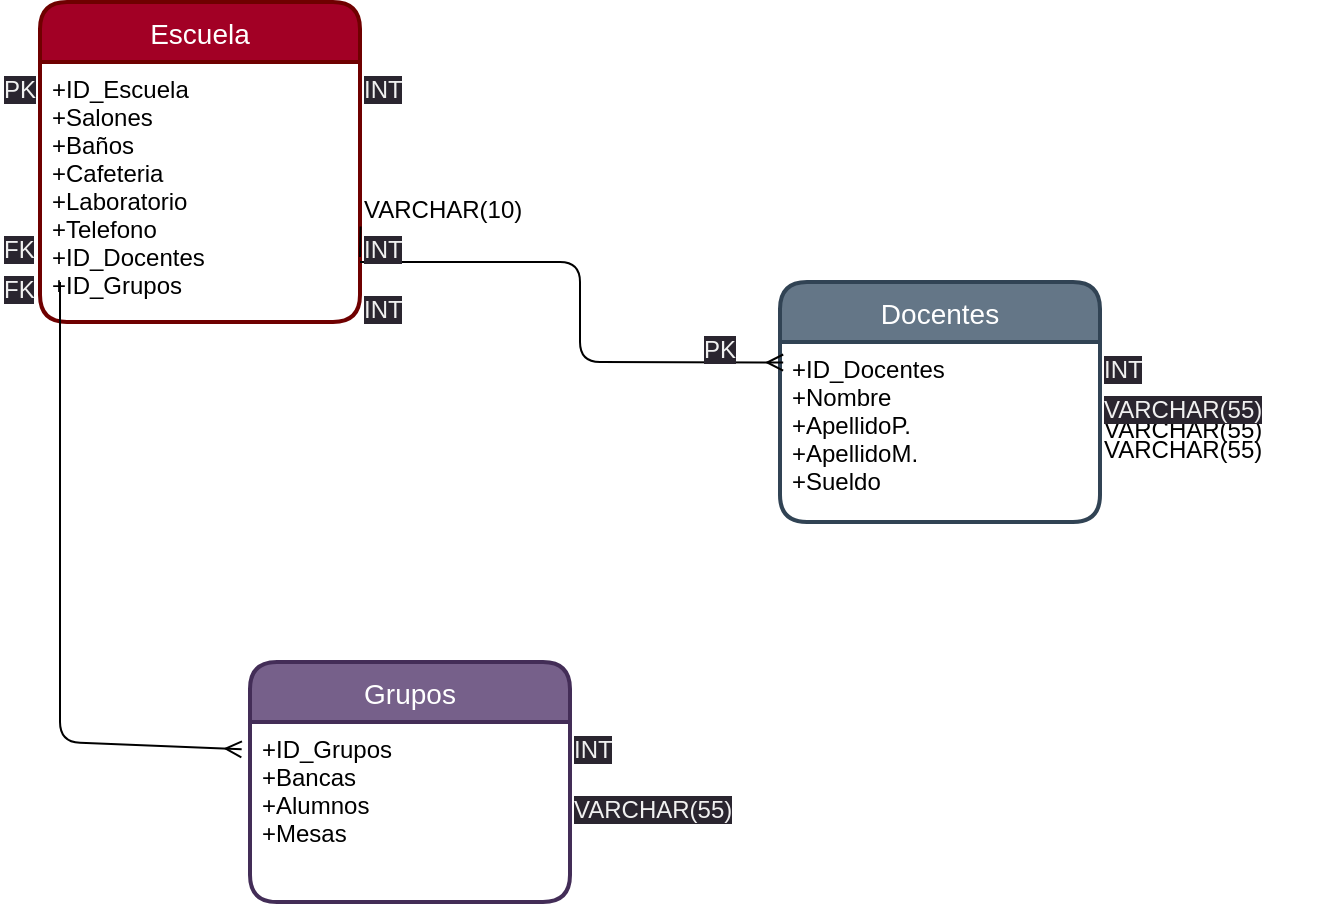 <mxfile>
    <diagram id="N0pBAmjdnA6xjKjRxMwg" name="MR_Escuela">
        <mxGraphModel dx="833" dy="698" grid="1" gridSize="10" guides="1" tooltips="1" connect="1" arrows="1" fold="1" page="1" pageScale="1" pageWidth="850" pageHeight="1100" math="0" shadow="0">
            <root>
                <mxCell id="0"/>
                <mxCell id="1" parent="0"/>
                <mxCell id="31" value="Escuela" style="swimlane;childLayout=stackLayout;horizontal=1;startSize=30;horizontalStack=0;rounded=1;fontSize=14;fontStyle=0;strokeWidth=2;resizeParent=0;resizeLast=1;shadow=0;dashed=0;align=center;fillColor=#a20025;fontColor=#ffffff;strokeColor=#6F0000;" vertex="1" parent="1">
                    <mxGeometry x="160" y="170" width="160" height="160" as="geometry"/>
                </mxCell>
                <mxCell id="32" value="+ID_Escuela&#10;+Salones &#10;+Baños&#10;+Cafeteria&#10;+Laboratorio&#10;+Telefono&#10;+ID_Docentes&#10;+ID_Grupos" style="align=left;strokeColor=none;fillColor=none;spacingLeft=4;fontSize=12;verticalAlign=top;resizable=0;rotatable=0;part=1;" vertex="1" parent="31">
                    <mxGeometry y="30" width="160" height="130" as="geometry"/>
                </mxCell>
                <mxCell id="34" style="edgeStyle=none;html=1;exitX=0.75;exitY=1;exitDx=0;exitDy=0;entryX=0.75;entryY=1;entryDx=0;entryDy=0;" edge="1" parent="31" source="31" target="32">
                    <mxGeometry relative="1" as="geometry"/>
                </mxCell>
                <mxCell id="35" value="" style="shape=table;startSize=0;container=1;collapsible=1;childLayout=tableLayout;fixedRows=1;rowLines=0;fontStyle=0;align=center;resizeLast=1;strokeColor=none;fillColor=none;collapsible=0;" vertex="1" parent="31">
                    <mxGeometry y="160" width="160" as="geometry"/>
                </mxCell>
                <mxCell id="36" value="" style="shape=tableRow;horizontal=0;startSize=0;swimlaneHead=0;swimlaneBody=0;fillColor=none;collapsible=0;dropTarget=0;points=[[0,0.5],[1,0.5]];portConstraint=eastwest;top=0;left=0;right=0;bottom=0;" vertex="1" visible="0" parent="35">
                    <mxGeometry width="180" height="30" as="geometry"/>
                </mxCell>
                <mxCell id="37" value="FK" style="shape=partialRectangle;connectable=0;fillColor=none;top=0;left=0;bottom=0;right=0;fontStyle=0;overflow=hidden;" vertex="1" parent="36">
                    <mxGeometry width="30" height="30" as="geometry">
                        <mxRectangle width="30" height="30" as="alternateBounds"/>
                    </mxGeometry>
                </mxCell>
                <mxCell id="38" value="UniqueID" style="shape=partialRectangle;connectable=0;fillColor=none;top=0;left=0;bottom=0;right=0;align=left;spacingLeft=6;fontStyle=0;overflow=hidden;" vertex="1" parent="36">
                    <mxGeometry x="30" width="150" height="30" as="geometry">
                        <mxRectangle width="150" height="30" as="alternateBounds"/>
                    </mxGeometry>
                </mxCell>
                <mxCell id="44" value="&lt;span style=&quot;color: rgb(240, 240, 240); font-family: Helvetica; font-size: 12px; font-style: normal; font-variant-ligatures: normal; font-variant-caps: normal; font-weight: 400; letter-spacing: normal; orphans: 2; text-align: center; text-indent: 0px; text-transform: none; widows: 2; word-spacing: 0px; -webkit-text-stroke-width: 0px; background-color: rgb(42, 37, 47); text-decoration-thickness: initial; text-decoration-style: initial; text-decoration-color: initial; float: none; display: inline !important;&quot;&gt;FK&lt;/span&gt;" style="text;whiteSpace=wrap;html=1;" vertex="1" parent="1">
                    <mxGeometry x="140" y="300" width="30" height="40" as="geometry"/>
                </mxCell>
                <mxCell id="56" style="edgeStyle=none;html=1;exitX=1;exitY=0.75;exitDx=0;exitDy=0;entryX=-0.026;entryY=0.152;entryDx=0;entryDy=0;entryPerimeter=0;endArrow=ERmany;endFill=0;" edge="1" parent="1" source="47" target="54">
                    <mxGeometry relative="1" as="geometry">
                        <Array as="points">
                            <mxPoint x="170" y="540"/>
                        </Array>
                    </mxGeometry>
                </mxCell>
                <mxCell id="47" value="&lt;span style=&quot;color: rgb(240, 240, 240); font-family: Helvetica; font-size: 12px; font-style: normal; font-variant-ligatures: normal; font-variant-caps: normal; font-weight: 400; letter-spacing: normal; orphans: 2; text-align: center; text-indent: 0px; text-transform: none; widows: 2; word-spacing: 0px; -webkit-text-stroke-width: 0px; background-color: rgb(42, 37, 47); text-decoration-thickness: initial; text-decoration-style: initial; text-decoration-color: initial; float: none; display: inline !important;&quot;&gt;FK&lt;/span&gt;" style="text;whiteSpace=wrap;html=1;" vertex="1" parent="1">
                    <mxGeometry x="140" y="280" width="30" height="40" as="geometry"/>
                </mxCell>
                <mxCell id="49" value="&lt;span style=&quot;color: rgb(240, 240, 240); font-family: Helvetica; font-size: 12px; font-style: normal; font-variant-ligatures: normal; font-variant-caps: normal; font-weight: 400; letter-spacing: normal; orphans: 2; text-align: center; text-indent: 0px; text-transform: none; widows: 2; word-spacing: 0px; -webkit-text-stroke-width: 0px; background-color: rgb(42, 37, 47); text-decoration-thickness: initial; text-decoration-style: initial; text-decoration-color: initial; float: none; display: inline !important;&quot;&gt;PK&lt;/span&gt;" style="text;whiteSpace=wrap;html=1;" vertex="1" parent="1">
                    <mxGeometry x="140" y="200" width="30" height="40" as="geometry"/>
                </mxCell>
                <mxCell id="50" value="Docentes" style="swimlane;childLayout=stackLayout;horizontal=1;startSize=30;horizontalStack=0;rounded=1;fontSize=14;fontStyle=0;strokeWidth=2;resizeParent=0;resizeLast=1;shadow=0;dashed=0;align=center;fillColor=#647687;fontColor=#ffffff;strokeColor=#314354;" vertex="1" parent="1">
                    <mxGeometry x="530" y="310" width="160" height="120" as="geometry"/>
                </mxCell>
                <mxCell id="51" value="+ID_Docentes&#10;+Nombre&#10;+ApellidoP.&#10;+ApellidoM.&#10;+Sueldo" style="align=left;strokeColor=none;fillColor=none;spacingLeft=4;fontSize=12;verticalAlign=top;resizable=0;rotatable=0;part=1;" vertex="1" parent="50">
                    <mxGeometry y="30" width="160" height="90" as="geometry"/>
                </mxCell>
                <mxCell id="52" style="edgeStyle=none;html=1;exitX=0;exitY=1;exitDx=0;exitDy=0;entryX=0.01;entryY=0.114;entryDx=0;entryDy=0;entryPerimeter=0;endArrow=ERmany;endFill=0;startArrow=none;" edge="1" parent="1" source="64" target="51">
                    <mxGeometry relative="1" as="geometry">
                        <mxPoint x="440" y="297.429" as="targetPoint"/>
                        <Array as="points">
                            <mxPoint x="430" y="300"/>
                            <mxPoint x="430" y="350"/>
                        </Array>
                    </mxGeometry>
                </mxCell>
                <mxCell id="53" value="Grupos" style="swimlane;childLayout=stackLayout;horizontal=1;startSize=30;horizontalStack=0;rounded=1;fontSize=14;fontStyle=0;strokeWidth=2;resizeParent=0;resizeLast=1;shadow=0;dashed=0;align=center;fillColor=#76608a;fontColor=#ffffff;strokeColor=#432D57;" vertex="1" parent="1">
                    <mxGeometry x="265" y="500" width="160" height="120" as="geometry"/>
                </mxCell>
                <mxCell id="54" value="+ID_Grupos&#10;+Bancas&#10;+Alumnos&#10;+Mesas" style="align=left;strokeColor=none;fillColor=none;spacingLeft=4;fontSize=12;verticalAlign=top;resizable=0;rotatable=0;part=1;" vertex="1" parent="53">
                    <mxGeometry y="30" width="160" height="90" as="geometry"/>
                </mxCell>
                <mxCell id="57" value="&lt;span style=&quot;color: rgb(240, 240, 240); font-family: Helvetica; font-size: 12px; font-style: normal; font-variant-ligatures: normal; font-variant-caps: normal; font-weight: 400; letter-spacing: normal; orphans: 2; text-align: center; text-indent: 0px; text-transform: none; widows: 2; word-spacing: 0px; -webkit-text-stroke-width: 0px; background-color: rgb(42, 37, 47); text-decoration-thickness: initial; text-decoration-style: initial; text-decoration-color: initial; float: none; display: inline !important;&quot;&gt;PK&lt;/span&gt;" style="text;whiteSpace=wrap;html=1;" vertex="1" parent="1">
                    <mxGeometry x="490" y="330" width="30" height="20" as="geometry"/>
                </mxCell>
                <mxCell id="60" value="&lt;span style=&quot;color: rgb(240, 240, 240); font-family: Helvetica; font-size: 12px; font-style: normal; font-variant-ligatures: normal; font-variant-caps: normal; font-weight: 400; letter-spacing: normal; orphans: 2; text-align: center; text-indent: 0px; text-transform: none; widows: 2; word-spacing: 0px; -webkit-text-stroke-width: 0px; background-color: rgb(42, 37, 47); text-decoration-thickness: initial; text-decoration-style: initial; text-decoration-color: initial; float: none; display: inline !important;&quot;&gt;INT&lt;/span&gt;" style="text;whiteSpace=wrap;html=1;" vertex="1" parent="1">
                    <mxGeometry x="690" y="340" width="30" height="20" as="geometry"/>
                </mxCell>
                <mxCell id="61" value="&lt;span style=&quot;color: rgb(240, 240, 240); font-family: Helvetica; font-size: 12px; font-style: normal; font-variant-ligatures: normal; font-variant-caps: normal; font-weight: 400; letter-spacing: normal; orphans: 2; text-align: center; text-indent: 0px; text-transform: none; widows: 2; word-spacing: 0px; -webkit-text-stroke-width: 0px; background-color: rgb(42, 37, 47); text-decoration-thickness: initial; text-decoration-style: initial; text-decoration-color: initial; float: none; display: inline !important;&quot;&gt;INT&lt;/span&gt;" style="text;whiteSpace=wrap;html=1;" vertex="1" parent="1">
                    <mxGeometry x="425" y="530" width="30" height="20" as="geometry"/>
                </mxCell>
                <mxCell id="63" value="&lt;span style=&quot;color: rgb(240, 240, 240); font-family: Helvetica; font-size: 12px; font-style: normal; font-variant-ligatures: normal; font-variant-caps: normal; font-weight: 400; letter-spacing: normal; orphans: 2; text-align: center; text-indent: 0px; text-transform: none; widows: 2; word-spacing: 0px; -webkit-text-stroke-width: 0px; background-color: rgb(42, 37, 47); text-decoration-thickness: initial; text-decoration-style: initial; text-decoration-color: initial; float: none; display: inline !important;&quot;&gt;INT&lt;/span&gt;" style="text;whiteSpace=wrap;html=1;" vertex="1" parent="1">
                    <mxGeometry x="320" y="200" width="30" height="20" as="geometry"/>
                </mxCell>
                <mxCell id="65" value="" style="edgeStyle=none;html=1;exitX=1;exitY=0.75;exitDx=0;exitDy=0;entryX=0.01;entryY=0.114;entryDx=0;entryDy=0;entryPerimeter=0;endArrow=none;endFill=0;" edge="1" parent="1" source="32" target="64">
                    <mxGeometry relative="1" as="geometry">
                        <mxPoint x="531.6" y="350.26" as="targetPoint"/>
                        <mxPoint x="320" y="297.5" as="sourcePoint"/>
                        <Array as="points"/>
                    </mxGeometry>
                </mxCell>
                <mxCell id="64" value="&lt;span style=&quot;color: rgb(240, 240, 240); font-family: Helvetica; font-size: 12px; font-style: normal; font-variant-ligatures: normal; font-variant-caps: normal; font-weight: 400; letter-spacing: normal; orphans: 2; text-align: center; text-indent: 0px; text-transform: none; widows: 2; word-spacing: 0px; -webkit-text-stroke-width: 0px; background-color: rgb(42, 37, 47); text-decoration-thickness: initial; text-decoration-style: initial; text-decoration-color: initial; float: none; display: inline !important;&quot;&gt;INT&lt;/span&gt;" style="text;whiteSpace=wrap;html=1;" vertex="1" parent="1">
                    <mxGeometry x="320" y="280" width="30" height="20" as="geometry"/>
                </mxCell>
                <mxCell id="66" value="&lt;span style=&quot;color: rgb(240, 240, 240); font-family: Helvetica; font-size: 12px; font-style: normal; font-variant-ligatures: normal; font-variant-caps: normal; font-weight: 400; letter-spacing: normal; orphans: 2; text-align: center; text-indent: 0px; text-transform: none; widows: 2; word-spacing: 0px; -webkit-text-stroke-width: 0px; background-color: rgb(42, 37, 47); text-decoration-thickness: initial; text-decoration-style: initial; text-decoration-color: initial; float: none; display: inline !important;&quot;&gt;INT&lt;/span&gt;" style="text;whiteSpace=wrap;html=1;" vertex="1" parent="1">
                    <mxGeometry x="320" y="310" width="30" height="20" as="geometry"/>
                </mxCell>
                <mxCell id="69" value="&lt;div style=&quot;text-align: center;&quot;&gt;VARCHAR(55)&lt;/div&gt;" style="text;whiteSpace=wrap;html=1;" vertex="1" parent="1">
                    <mxGeometry x="690" y="370" width="30" height="20" as="geometry"/>
                </mxCell>
                <mxCell id="70" value="&lt;div style=&quot;text-align: center;&quot;&gt;VARCHAR(55)&lt;/div&gt;" style="text;whiteSpace=wrap;html=1;" vertex="1" parent="1">
                    <mxGeometry x="690" y="380" width="30" height="20" as="geometry"/>
                </mxCell>
                <mxCell id="72" value="&lt;div style=&quot;text-align: center;&quot;&gt;VARCHAR(10)&lt;/div&gt;" style="text;whiteSpace=wrap;html=1;" vertex="1" parent="1">
                    <mxGeometry x="320" y="260" width="30" height="20" as="geometry"/>
                </mxCell>
                <mxCell id="74" value="&lt;span style=&quot;color: rgb(240, 240, 240); font-family: Helvetica; font-size: 12px; font-style: normal; font-variant-ligatures: normal; font-variant-caps: normal; font-weight: 400; letter-spacing: normal; orphans: 2; text-align: center; text-indent: 0px; text-transform: none; widows: 2; word-spacing: 0px; -webkit-text-stroke-width: 0px; background-color: rgb(42, 37, 47); text-decoration-thickness: initial; text-decoration-style: initial; text-decoration-color: initial; float: none; display: inline !important;&quot;&gt;VARCHAR(55)&lt;/span&gt;" style="text;whiteSpace=wrap;html=1;" vertex="1" parent="1">
                    <mxGeometry x="690" y="360" width="110" height="20" as="geometry"/>
                </mxCell>
                <mxCell id="75" value="&lt;span style=&quot;color: rgb(240, 240, 240); font-family: Helvetica; font-size: 12px; font-style: normal; font-variant-ligatures: normal; font-variant-caps: normal; font-weight: 400; letter-spacing: normal; orphans: 2; text-align: center; text-indent: 0px; text-transform: none; widows: 2; word-spacing: 0px; -webkit-text-stroke-width: 0px; background-color: rgb(42, 37, 47); text-decoration-thickness: initial; text-decoration-style: initial; text-decoration-color: initial; float: none; display: inline !important;&quot;&gt;VARCHAR(55)&lt;/span&gt;" style="text;whiteSpace=wrap;html=1;" vertex="1" parent="1">
                    <mxGeometry x="425" y="560" width="110" height="20" as="geometry"/>
                </mxCell>
            </root>
        </mxGraphModel>
    </diagram>
    <diagram id="jhbp_UtS6TLKQVbhaK5a" name="MER_Biblioteca">
        <mxGraphModel dx="667" dy="559" grid="1" gridSize="10" guides="1" tooltips="1" connect="1" arrows="1" fold="1" page="1" pageScale="1" pageWidth="850" pageHeight="1100" math="0" shadow="0">
            <root>
                <mxCell id="0"/>
                <mxCell id="1" parent="0"/>
                <mxCell id="hhAWGsb_e4NzuLGpJmLL-3" value="Libros" style="swimlane;childLayout=stackLayout;horizontal=1;startSize=30;horizontalStack=0;rounded=1;fontSize=14;fontStyle=0;strokeWidth=2;resizeParent=0;resizeLast=1;shadow=0;dashed=0;align=center;fillColor=#647687;fontColor=#ffffff;strokeColor=#314354;" vertex="1" parent="1">
                    <mxGeometry x="400" y="290" width="160" height="120" as="geometry"/>
                </mxCell>
                <mxCell id="hhAWGsb_e4NzuLGpJmLL-4" value="+ID_Libros&#10;+Paginas&#10;+Categorias&#10;+No.Paginas&#10;+Portada" style="align=left;strokeColor=none;fillColor=none;spacingLeft=4;fontSize=12;verticalAlign=top;resizable=0;rotatable=0;part=1;" vertex="1" parent="hhAWGsb_e4NzuLGpJmLL-3">
                    <mxGeometry y="30" width="160" height="90" as="geometry"/>
                </mxCell>
                <mxCell id="hhAWGsb_e4NzuLGpJmLL-5" value="Lectores" style="swimlane;childLayout=stackLayout;horizontal=1;startSize=30;horizontalStack=0;rounded=1;fontSize=14;fontStyle=0;strokeWidth=2;resizeParent=0;resizeLast=1;shadow=0;dashed=0;align=center;fillColor=#76608a;fontColor=#ffffff;strokeColor=#432D57;" vertex="1" parent="1">
                    <mxGeometry x="580" y="90" width="160" height="120" as="geometry"/>
                </mxCell>
                <mxCell id="hhAWGsb_e4NzuLGpJmLL-6" value="+ID_Lectores&#10;+Libro Favorito&#10;+Nombre&#10;+Apellido P.&#10;+Apellido M.&#10;" style="align=left;strokeColor=none;fillColor=none;spacingLeft=4;fontSize=12;verticalAlign=top;resizable=0;rotatable=0;part=1;" vertex="1" parent="hhAWGsb_e4NzuLGpJmLL-5">
                    <mxGeometry y="30" width="160" height="90" as="geometry"/>
                </mxCell>
                <mxCell id="hhAWGsb_e4NzuLGpJmLL-7" value="Biblioteca" style="swimlane;childLayout=stackLayout;horizontal=1;startSize=30;horizontalStack=0;rounded=1;fontSize=14;fontStyle=0;strokeWidth=2;resizeParent=0;resizeLast=1;shadow=0;dashed=0;align=center;strokeColor=#B09500;fillColor=#e3c800;fontColor=#000000;" vertex="1" parent="1">
                    <mxGeometry x="100" y="110" width="160" height="160" as="geometry"/>
                </mxCell>
                <mxCell id="hhAWGsb_e4NzuLGpJmLL-8" value="+ID_Biblioteca&#10;+Mesas&#10;+Estantes&#10;+Credenciales&#10;+Telefono&#10;+ID_libros&#10;+ID_Lectores&#10;" style="align=left;strokeColor=none;fillColor=none;spacingLeft=4;fontSize=12;verticalAlign=top;resizable=0;rotatable=0;part=1;" vertex="1" parent="hhAWGsb_e4NzuLGpJmLL-7">
                    <mxGeometry y="30" width="160" height="130" as="geometry"/>
                </mxCell>
                <mxCell id="wdy7QWwNmghhqwIAjDXg-1" value="&lt;span style=&quot;color: rgb(240, 240, 240); font-family: Helvetica; font-size: 12px; font-style: normal; font-variant-ligatures: normal; font-variant-caps: normal; font-weight: 400; letter-spacing: normal; orphans: 2; text-align: center; text-indent: 0px; text-transform: none; widows: 2; word-spacing: 0px; -webkit-text-stroke-width: 0px; background-color: rgb(42, 37, 47); text-decoration-thickness: initial; text-decoration-style: initial; text-decoration-color: initial; float: none; display: inline !important;&quot;&gt;PK&lt;/span&gt;" style="text;whiteSpace=wrap;html=1;" vertex="1" parent="1">
                    <mxGeometry x="80" y="140" width="30" height="40" as="geometry"/>
                </mxCell>
                <mxCell id="lD_Ca7vo3w_8m1K2wrVH-1" value="&lt;span style=&quot;color: rgb(240, 240, 240); font-family: Helvetica; font-size: 12px; font-style: normal; font-variant-ligatures: normal; font-variant-caps: normal; font-weight: 400; letter-spacing: normal; orphans: 2; text-align: center; text-indent: 0px; text-transform: none; widows: 2; word-spacing: 0px; -webkit-text-stroke-width: 0px; background-color: rgb(42, 37, 47); text-decoration-thickness: initial; text-decoration-style: initial; text-decoration-color: initial; float: none; display: inline !important;&quot;&gt;FK&lt;/span&gt;" style="text;whiteSpace=wrap;html=1;" vertex="1" parent="1">
                    <mxGeometry x="80" y="210" width="30" height="20" as="geometry"/>
                </mxCell>
                <mxCell id="lD_Ca7vo3w_8m1K2wrVH-2" value="&lt;span style=&quot;color: rgb(240, 240, 240); font-family: Helvetica; font-size: 12px; font-style: normal; font-variant-ligatures: normal; font-variant-caps: normal; font-weight: 400; letter-spacing: normal; orphans: 2; text-align: center; text-indent: 0px; text-transform: none; widows: 2; word-spacing: 0px; -webkit-text-stroke-width: 0px; background-color: rgb(42, 37, 47); text-decoration-thickness: initial; text-decoration-style: initial; text-decoration-color: initial; float: none; display: inline !important;&quot;&gt;FK&lt;/span&gt;" style="text;whiteSpace=wrap;html=1;" vertex="1" parent="1">
                    <mxGeometry x="80" y="230" width="160" as="geometry"/>
                </mxCell>
                <mxCell id="BrW5C-dpZ1YT--lf8DNZ-1" value="&lt;span style=&quot;color: rgb(240, 240, 240); font-family: Helvetica; font-size: 12px; font-style: normal; font-variant-ligatures: normal; font-variant-caps: normal; font-weight: 400; letter-spacing: normal; orphans: 2; text-align: center; text-indent: 0px; text-transform: none; widows: 2; word-spacing: 0px; -webkit-text-stroke-width: 0px; background-color: rgb(42, 37, 47); text-decoration-thickness: initial; text-decoration-style: initial; text-decoration-color: initial; float: none; display: inline !important;&quot;&gt;INT&lt;/span&gt;" style="text;whiteSpace=wrap;html=1;" vertex="1" parent="1">
                    <mxGeometry x="260" y="140" width="30" height="20" as="geometry"/>
                </mxCell>
                <mxCell id="BrW5C-dpZ1YT--lf8DNZ-2" value="&lt;span style=&quot;color: rgb(240, 240, 240); font-family: Helvetica; font-size: 12px; font-style: normal; font-variant-ligatures: normal; font-variant-caps: normal; font-weight: 400; letter-spacing: normal; orphans: 2; text-align: center; text-indent: 0px; text-transform: none; widows: 2; word-spacing: 0px; -webkit-text-stroke-width: 0px; background-color: rgb(42, 37, 47); text-decoration-thickness: initial; text-decoration-style: initial; text-decoration-color: initial; float: none; display: inline !important;&quot;&gt;INT&lt;/span&gt;" style="text;whiteSpace=wrap;html=1;" vertex="1" parent="1">
                    <mxGeometry x="260" y="210" width="30" height="20" as="geometry"/>
                </mxCell>
                <mxCell id="Tr44qTaK5Id0A5-vS5J5-4" style="edgeStyle=none;html=1;exitX=0;exitY=0;exitDx=0;exitDy=0;entryX=1;entryY=0.5;entryDx=0;entryDy=0;endArrow=ERmany;endFill=0;" edge="1" parent="1" source="BrW5C-dpZ1YT--lf8DNZ-3" target="BrW5C-dpZ1YT--lf8DNZ-4">
                    <mxGeometry relative="1" as="geometry">
                        <Array as="points">
                            <mxPoint x="260" y="320"/>
                        </Array>
                    </mxGeometry>
                </mxCell>
                <mxCell id="Tr44qTaK5Id0A5-vS5J5-5" style="edgeStyle=none;html=1;exitX=0;exitY=0.25;exitDx=0;exitDy=0;endArrow=ERmany;endFill=0;entryX=0.151;entryY=0.119;entryDx=0;entryDy=0;entryPerimeter=0;" edge="1" parent="1" source="BrW5C-dpZ1YT--lf8DNZ-3" target="BrW5C-dpZ1YT--lf8DNZ-6">
                    <mxGeometry relative="1" as="geometry">
                        <mxPoint x="690.556" y="235.167" as="targetPoint"/>
                        <Array as="points">
                            <mxPoint x="400" y="240"/>
                            <mxPoint x="400" y="120"/>
                            <mxPoint x="500" y="120"/>
                        </Array>
                    </mxGeometry>
                </mxCell>
                <mxCell id="BrW5C-dpZ1YT--lf8DNZ-3" value="&lt;span style=&quot;color: rgb(240, 240, 240); font-family: Helvetica; font-size: 12px; font-style: normal; font-variant-ligatures: normal; font-variant-caps: normal; font-weight: 400; letter-spacing: normal; orphans: 2; text-align: center; text-indent: 0px; text-transform: none; widows: 2; word-spacing: 0px; -webkit-text-stroke-width: 0px; background-color: rgb(42, 37, 47); text-decoration-thickness: initial; text-decoration-style: initial; text-decoration-color: initial; float: none; display: inline !important;&quot;&gt;INT&lt;/span&gt;" style="text;whiteSpace=wrap;html=1;" vertex="1" parent="1">
                    <mxGeometry x="260" y="230" width="30" height="20" as="geometry"/>
                </mxCell>
                <mxCell id="BrW5C-dpZ1YT--lf8DNZ-4" value="&lt;span style=&quot;color: rgb(240, 240, 240); font-family: Helvetica; font-size: 12px; font-style: normal; font-variant-ligatures: normal; font-variant-caps: normal; letter-spacing: normal; orphans: 2; text-align: center; text-indent: 0px; text-transform: none; widows: 2; word-spacing: 0px; -webkit-text-stroke-width: 0px; background-color: rgb(42, 37, 47); text-decoration-thickness: initial; text-decoration-style: initial; text-decoration-color: initial; float: none; display: inline !important;&quot;&gt;PK&lt;/span&gt;" style="text;whiteSpace=wrap;html=1;fontStyle=0" vertex="1" parent="1">
                    <mxGeometry x="370" y="310" width="30" height="20" as="geometry"/>
                </mxCell>
                <mxCell id="BrW5C-dpZ1YT--lf8DNZ-7" value="&lt;span style=&quot;color: rgb(240, 240, 240); font-family: Helvetica; font-size: 12px; font-style: normal; font-variant-ligatures: normal; font-variant-caps: normal; font-weight: 400; letter-spacing: normal; orphans: 2; text-align: center; text-indent: 0px; text-transform: none; widows: 2; word-spacing: 0px; -webkit-text-stroke-width: 0px; background-color: rgb(42, 37, 47); text-decoration-thickness: initial; text-decoration-style: initial; text-decoration-color: initial; float: none; display: inline !important;&quot;&gt;INT&lt;/span&gt;" style="text;whiteSpace=wrap;html=1;" vertex="1" parent="1">
                    <mxGeometry x="560" y="320" width="30" height="20" as="geometry"/>
                </mxCell>
                <mxCell id="BrW5C-dpZ1YT--lf8DNZ-8" value="&lt;span style=&quot;color: rgb(240, 240, 240); font-family: Helvetica; font-size: 12px; font-style: normal; font-variant-ligatures: normal; font-variant-caps: normal; font-weight: 400; letter-spacing: normal; orphans: 2; text-align: center; text-indent: 0px; text-transform: none; widows: 2; word-spacing: 0px; -webkit-text-stroke-width: 0px; background-color: rgb(42, 37, 47); text-decoration-thickness: initial; text-decoration-style: initial; text-decoration-color: initial; float: none; display: inline !important;&quot;&gt;INT&lt;/span&gt;" style="text;whiteSpace=wrap;html=1;" vertex="1" parent="1">
                    <mxGeometry x="740" y="110" width="30" height="20" as="geometry"/>
                </mxCell>
                <mxCell id="2-P_yXlKRAFsXveySKbw-1" value="&lt;span style=&quot;color: rgb(240, 240, 240); font-family: Helvetica; font-size: 12px; font-style: normal; font-variant-ligatures: normal; font-variant-caps: normal; font-weight: 400; letter-spacing: normal; orphans: 2; text-align: center; text-indent: 0px; text-transform: none; widows: 2; word-spacing: 0px; -webkit-text-stroke-width: 0px; background-color: rgb(42, 37, 47); text-decoration-thickness: initial; text-decoration-style: initial; text-decoration-color: initial; float: none; display: inline !important;&quot;&gt;VARCHAR(10)&lt;/span&gt;" style="text;whiteSpace=wrap;html=1;" vertex="1" parent="1">
                    <mxGeometry x="260" y="190" width="90" height="20" as="geometry"/>
                </mxCell>
                <mxCell id="Tr44qTaK5Id0A5-vS5J5-1" value="&lt;span style=&quot;color: rgb(240, 240, 240); font-family: Helvetica; font-size: 12px; font-style: normal; font-variant-ligatures: normal; font-variant-caps: normal; font-weight: 400; letter-spacing: normal; orphans: 2; text-align: center; text-indent: 0px; text-transform: none; widows: 2; word-spacing: 0px; -webkit-text-stroke-width: 0px; background-color: rgb(42, 37, 47); text-decoration-thickness: initial; text-decoration-style: initial; text-decoration-color: initial; float: none; display: inline !important;&quot;&gt;VARCHAR(55)&lt;/span&gt;" style="text;whiteSpace=wrap;html=1;" vertex="1" parent="1">
                    <mxGeometry x="740" y="140" width="110" height="20" as="geometry"/>
                </mxCell>
                <mxCell id="Tr44qTaK5Id0A5-vS5J5-2" value="&lt;span style=&quot;color: rgb(240, 240, 240); font-family: Helvetica; font-size: 12px; font-style: normal; font-variant-ligatures: normal; font-variant-caps: normal; font-weight: 400; letter-spacing: normal; orphans: 2; text-align: center; text-indent: 0px; text-transform: none; widows: 2; word-spacing: 0px; -webkit-text-stroke-width: 0px; background-color: rgb(42, 37, 47); text-decoration-thickness: initial; text-decoration-style: initial; text-decoration-color: initial; float: none; display: inline !important;&quot;&gt;VARCHAR(55)&lt;/span&gt;" style="text;whiteSpace=wrap;html=1;" vertex="1" parent="1">
                    <mxGeometry x="740" y="150" width="110" height="20" as="geometry"/>
                </mxCell>
                <mxCell id="Tr44qTaK5Id0A5-vS5J5-3" value="&lt;span style=&quot;color: rgb(240, 240, 240); font-family: Helvetica; font-size: 12px; font-style: normal; font-variant-ligatures: normal; font-variant-caps: normal; font-weight: 400; letter-spacing: normal; orphans: 2; text-align: center; text-indent: 0px; text-transform: none; widows: 2; word-spacing: 0px; -webkit-text-stroke-width: 0px; background-color: rgb(42, 37, 47); text-decoration-thickness: initial; text-decoration-style: initial; text-decoration-color: initial; float: none; display: inline !important;&quot;&gt;VARCHAR(55)&lt;/span&gt;" style="text;whiteSpace=wrap;html=1;" vertex="1" parent="1">
                    <mxGeometry x="740" y="160" width="110" height="20" as="geometry"/>
                </mxCell>
                <mxCell id="BrW5C-dpZ1YT--lf8DNZ-6" value="&lt;span style=&quot;color: rgb(240, 240, 240); font-family: Helvetica; font-size: 12px; font-style: normal; font-variant-ligatures: normal; font-variant-caps: normal; letter-spacing: normal; orphans: 2; text-align: center; text-indent: 0px; text-transform: none; widows: 2; word-spacing: 0px; -webkit-text-stroke-width: 0px; background-color: rgb(42, 37, 47); text-decoration-thickness: initial; text-decoration-style: initial; text-decoration-color: initial; float: none; display: inline !important;&quot;&gt;PK&lt;/span&gt;" style="text;whiteSpace=wrap;html=1;fontStyle=1" vertex="1" parent="1">
                    <mxGeometry x="560" y="120" width="160" height="20" as="geometry"/>
                </mxCell>
            </root>
        </mxGraphModel>
    </diagram>
    <diagram id="HAp8z6qEUUWn0oHzcAiY" name="MR_Hospital">
        <mxGraphModel dx="1111" dy="931" grid="1" gridSize="10" guides="1" tooltips="1" connect="1" arrows="1" fold="1" page="1" pageScale="1" pageWidth="850" pageHeight="1100" math="0" shadow="0">
            <root>
                <mxCell id="0"/>
                <mxCell id="1" parent="0"/>
                <mxCell id="kYOwwpBdUbVPtgNgnAXE-1" value="Doctores" style="swimlane;childLayout=stackLayout;horizontal=1;startSize=30;horizontalStack=0;rounded=1;fontSize=14;fontStyle=0;strokeWidth=2;resizeParent=0;resizeLast=1;shadow=0;dashed=0;align=center;strokeColor=#B09500;fillColor=#e3c800;fontColor=#000000;" vertex="1" parent="1">
                    <mxGeometry x="390" y="430" width="160" height="120" as="geometry"/>
                </mxCell>
                <mxCell id="kYOwwpBdUbVPtgNgnAXE-2" value="+ID_Doctores&#10;+Nombres Doctor&#10;+Apellido P.Doctor&#10;+Apellido M.Doctor" style="align=left;strokeColor=none;fillColor=none;spacingLeft=4;fontSize=12;verticalAlign=top;resizable=0;rotatable=0;part=1;" vertex="1" parent="kYOwwpBdUbVPtgNgnAXE-1">
                    <mxGeometry y="30" width="160" height="90" as="geometry"/>
                </mxCell>
                <mxCell id="kYOwwpBdUbVPtgNgnAXE-3" value="Hospital" style="swimlane;childLayout=stackLayout;horizontal=1;startSize=30;horizontalStack=0;rounded=1;fontSize=14;fontStyle=0;strokeWidth=2;resizeParent=0;resizeLast=1;shadow=0;dashed=0;align=center;strokeColor=#BD7000;fillColor=#f0a30a;fontColor=#000000;" vertex="1" parent="1">
                    <mxGeometry x="90" y="80" width="160" height="140" as="geometry"/>
                </mxCell>
                <mxCell id="kYOwwpBdUbVPtgNgnAXE-4" value="+ID_Hospital&#10;+Camillas&#10;+Medicamento&#10;+Salas de Espera&#10;+Quirofanos&#10;+ID_Doctores&#10;+ID_Pacientes" style="align=left;strokeColor=none;fillColor=none;spacingLeft=4;fontSize=12;verticalAlign=top;resizable=0;rotatable=0;part=1;" vertex="1" parent="kYOwwpBdUbVPtgNgnAXE-3">
                    <mxGeometry y="30" width="160" height="110" as="geometry"/>
                </mxCell>
                <mxCell id="kYOwwpBdUbVPtgNgnAXE-5" value="Pacientes" style="swimlane;childLayout=stackLayout;horizontal=1;startSize=30;horizontalStack=0;rounded=1;fontSize=14;fontStyle=0;strokeWidth=2;resizeParent=0;resizeLast=1;shadow=0;dashed=0;align=center;strokeColor=#B20000;fillColor=#e51400;fontColor=#ffffff;" vertex="1" parent="1">
                    <mxGeometry x="700" y="220" width="160" height="120" as="geometry"/>
                </mxCell>
                <mxCell id="kYOwwpBdUbVPtgNgnAXE-6" value="+ID_Pacientes&#10;+Nombre Paciente&#10;+Apellido P. Paciente&#10;+Apellido M.Paciente&#10;+Enfermedad &#10;+Curriculum" style="align=left;strokeColor=none;fillColor=none;spacingLeft=4;fontSize=12;verticalAlign=top;resizable=0;rotatable=0;part=1;" vertex="1" parent="kYOwwpBdUbVPtgNgnAXE-5">
                    <mxGeometry y="30" width="160" height="90" as="geometry"/>
                </mxCell>
                <mxCell id="kYOwwpBdUbVPtgNgnAXE-9" style="edgeStyle=none;html=1;exitX=1;exitY=0.75;exitDx=0;exitDy=0;entryX=-0.029;entryY=0.11;entryDx=0;entryDy=0;entryPerimeter=0;endArrow=ERmany;endFill=0;" edge="1" parent="1" source="kYOwwpBdUbVPtgNgnAXE-4" target="kYOwwpBdUbVPtgNgnAXE-2">
                    <mxGeometry relative="1" as="geometry">
                        <Array as="points">
                            <mxPoint x="250" y="470"/>
                        </Array>
                    </mxGeometry>
                </mxCell>
                <mxCell id="PjMPl5Ogy_eaEV5aUBHb-1" value="&lt;span style=&quot;color: rgb(240, 240, 240); font-family: Helvetica; font-size: 12px; font-style: normal; font-variant-ligatures: normal; font-variant-caps: normal; font-weight: 400; letter-spacing: normal; orphans: 2; text-align: center; text-indent: 0px; text-transform: none; widows: 2; word-spacing: 0px; -webkit-text-stroke-width: 0px; background-color: rgb(42, 37, 47); text-decoration-thickness: initial; text-decoration-style: initial; text-decoration-color: initial; float: none; display: inline !important;&quot;&gt;PK&lt;/span&gt;" style="text;whiteSpace=wrap;html=1;" vertex="1" parent="1">
                    <mxGeometry x="70" y="110" width="30" height="30" as="geometry"/>
                </mxCell>
                <mxCell id="L1C3g7zVfqyzc0-ikcGm-1" value="&lt;span style=&quot;color: rgb(240, 240, 240); font-family: Helvetica; font-size: 12px; font-style: normal; font-variant-ligatures: normal; font-variant-caps: normal; font-weight: 400; letter-spacing: normal; orphans: 2; text-align: center; text-indent: 0px; text-transform: none; widows: 2; word-spacing: 0px; -webkit-text-stroke-width: 0px; background-color: rgb(42, 37, 47); text-decoration-thickness: initial; text-decoration-style: initial; text-decoration-color: initial; float: none; display: inline !important;&quot;&gt;FK&lt;/span&gt;" style="text;whiteSpace=wrap;html=1;" vertex="1" parent="1">
                    <mxGeometry x="70" y="180" width="30" height="20" as="geometry"/>
                </mxCell>
                <mxCell id="L1C3g7zVfqyzc0-ikcGm-2" value="&lt;span style=&quot;color: rgb(240, 240, 240); font-family: Helvetica; font-size: 12px; font-style: normal; font-variant-ligatures: normal; font-variant-caps: normal; font-weight: 400; letter-spacing: normal; orphans: 2; text-align: center; text-indent: 0px; text-transform: none; widows: 2; word-spacing: 0px; -webkit-text-stroke-width: 0px; background-color: rgb(42, 37, 47); text-decoration-thickness: initial; text-decoration-style: initial; text-decoration-color: initial; float: none; display: inline !important;&quot;&gt;FK&lt;/span&gt;" style="text;whiteSpace=wrap;html=1;" vertex="1" parent="1">
                    <mxGeometry x="70" y="200" width="30" height="20" as="geometry"/>
                </mxCell>
                <mxCell id="cQaf_o5kvmuCDXOd_dWF-1" value="&lt;span style=&quot;color: rgb(240, 240, 240); font-family: Helvetica; font-size: 12px; font-style: normal; font-variant-ligatures: normal; font-variant-caps: normal; font-weight: 400; letter-spacing: normal; orphans: 2; text-align: center; text-indent: 0px; text-transform: none; widows: 2; word-spacing: 0px; -webkit-text-stroke-width: 0px; background-color: rgb(42, 37, 47); text-decoration-thickness: initial; text-decoration-style: initial; text-decoration-color: initial; float: none; display: inline !important;&quot;&gt;INT&lt;/span&gt;" style="text;whiteSpace=wrap;html=1;" vertex="1" parent="1">
                    <mxGeometry x="250" y="110" width="30" height="20" as="geometry"/>
                </mxCell>
                <mxCell id="cQaf_o5kvmuCDXOd_dWF-2" value="&lt;span style=&quot;color: rgb(240, 240, 240); font-family: Helvetica; font-size: 12px; font-style: normal; font-variant-ligatures: normal; font-variant-caps: normal; font-weight: 400; letter-spacing: normal; orphans: 2; text-align: center; text-indent: 0px; text-transform: none; widows: 2; word-spacing: 0px; -webkit-text-stroke-width: 0px; background-color: rgb(42, 37, 47); text-decoration-thickness: initial; text-decoration-style: initial; text-decoration-color: initial; float: none; display: inline !important;&quot;&gt;INT&lt;/span&gt;" style="text;whiteSpace=wrap;html=1;" vertex="1" parent="1">
                    <mxGeometry x="250" y="170" width="30" height="20" as="geometry"/>
                </mxCell>
                <mxCell id="cQaf_o5kvmuCDXOd_dWF-5" value="&lt;span style=&quot;color: rgb(240, 240, 240); font-family: Helvetica; font-size: 12px; font-style: normal; font-variant-ligatures: normal; font-variant-caps: normal; font-weight: 400; letter-spacing: normal; orphans: 2; text-align: center; text-indent: 0px; text-transform: none; widows: 2; word-spacing: 0px; -webkit-text-stroke-width: 0px; background-color: rgb(42, 37, 47); text-decoration-thickness: initial; text-decoration-style: initial; text-decoration-color: initial; float: none; display: inline !important;&quot;&gt;INT&lt;/span&gt;" style="text;whiteSpace=wrap;html=1;" vertex="1" parent="1">
                    <mxGeometry x="250" y="190" width="30" height="20" as="geometry"/>
                </mxCell>
                <mxCell id="cQaf_o5kvmuCDXOd_dWF-6" style="edgeStyle=none;html=1;exitX=0.5;exitY=1;exitDx=0;exitDy=0;entryX=0.022;entryY=0.123;entryDx=0;entryDy=0;entryPerimeter=0;endArrow=ERmany;endFill=0;" edge="1" parent="1" source="kYOwwpBdUbVPtgNgnAXE-4" target="kYOwwpBdUbVPtgNgnAXE-6">
                    <mxGeometry relative="1" as="geometry">
                        <Array as="points">
                            <mxPoint x="170" y="270"/>
                            <mxPoint x="520" y="265"/>
                        </Array>
                    </mxGeometry>
                </mxCell>
                <mxCell id="cQaf_o5kvmuCDXOd_dWF-7" value="&lt;span style=&quot;color: rgb(240, 240, 240); font-family: Helvetica; font-size: 12px; font-style: normal; font-variant-ligatures: normal; font-variant-caps: normal; font-weight: 400; letter-spacing: normal; orphans: 2; text-align: center; text-indent: 0px; text-transform: none; widows: 2; word-spacing: 0px; -webkit-text-stroke-width: 0px; background-color: rgb(42, 37, 47); text-decoration-thickness: initial; text-decoration-style: initial; text-decoration-color: initial; float: none; display: inline !important;&quot;&gt;PK&lt;/span&gt;" style="text;whiteSpace=wrap;html=1;" vertex="1" parent="1">
                    <mxGeometry x="360" y="440" width="30" height="30" as="geometry"/>
                </mxCell>
                <mxCell id="cQaf_o5kvmuCDXOd_dWF-9" value="&lt;span style=&quot;color: rgb(240, 240, 240); font-family: Helvetica; font-size: 12px; font-style: normal; font-variant-ligatures: normal; font-variant-caps: normal; font-weight: 400; letter-spacing: normal; orphans: 2; text-align: center; text-indent: 0px; text-transform: none; widows: 2; word-spacing: 0px; -webkit-text-stroke-width: 0px; background-color: rgb(42, 37, 47); text-decoration-thickness: initial; text-decoration-style: initial; text-decoration-color: initial; float: none; display: inline !important;&quot;&gt;PK&lt;/span&gt;" style="text;whiteSpace=wrap;html=1;" vertex="1" parent="1">
                    <mxGeometry x="670" y="230" width="30" height="30" as="geometry"/>
                </mxCell>
                <mxCell id="cQaf_o5kvmuCDXOd_dWF-10" value="&lt;span style=&quot;color: rgb(240, 240, 240); font-family: Helvetica; font-size: 12px; font-style: normal; font-variant-ligatures: normal; font-variant-caps: normal; font-weight: 400; letter-spacing: normal; orphans: 2; text-align: center; text-indent: 0px; text-transform: none; widows: 2; word-spacing: 0px; -webkit-text-stroke-width: 0px; background-color: rgb(42, 37, 47); text-decoration-thickness: initial; text-decoration-style: initial; text-decoration-color: initial; float: none; display: inline !important;&quot;&gt;INT&lt;/span&gt;" style="text;whiteSpace=wrap;html=1;" vertex="1" parent="1">
                    <mxGeometry x="550" y="460" width="30" height="20" as="geometry"/>
                </mxCell>
                <mxCell id="cQaf_o5kvmuCDXOd_dWF-11" value="&lt;span style=&quot;color: rgb(240, 240, 240); font-family: Helvetica; font-size: 12px; font-style: normal; font-variant-ligatures: normal; font-variant-caps: normal; font-weight: 400; letter-spacing: normal; orphans: 2; text-align: center; text-indent: 0px; text-transform: none; widows: 2; word-spacing: 0px; -webkit-text-stroke-width: 0px; background-color: rgb(42, 37, 47); text-decoration-thickness: initial; text-decoration-style: initial; text-decoration-color: initial; float: none; display: inline !important;&quot;&gt;INT&lt;/span&gt;" style="text;whiteSpace=wrap;html=1;" vertex="1" parent="1">
                    <mxGeometry x="860" y="250" width="30" height="20" as="geometry"/>
                </mxCell>
                <mxCell id="T0jNZBWufcG6T3wzeTXV-1" value="&lt;span style=&quot;color: rgb(240, 240, 240); font-family: Helvetica; font-size: 12px; font-style: normal; font-variant-ligatures: normal; font-variant-caps: normal; font-weight: 400; letter-spacing: normal; orphans: 2; text-align: center; text-indent: 0px; text-transform: none; widows: 2; word-spacing: 0px; -webkit-text-stroke-width: 0px; background-color: rgb(42, 37, 47); text-decoration-thickness: initial; text-decoration-style: initial; text-decoration-color: initial; float: none; display: inline !important;&quot;&gt;VARCHAR(55)&lt;/span&gt;" style="text;whiteSpace=wrap;html=1;" vertex="1" parent="1">
                    <mxGeometry x="860" y="260" width="110" height="20" as="geometry"/>
                </mxCell>
                <mxCell id="T0jNZBWufcG6T3wzeTXV-2" value="&lt;span style=&quot;color: rgb(240, 240, 240); font-family: Helvetica; font-size: 12px; font-style: normal; font-variant-ligatures: normal; font-variant-caps: normal; font-weight: 400; letter-spacing: normal; orphans: 2; text-align: center; text-indent: 0px; text-transform: none; widows: 2; word-spacing: 0px; -webkit-text-stroke-width: 0px; background-color: rgb(42, 37, 47); text-decoration-thickness: initial; text-decoration-style: initial; text-decoration-color: initial; float: none; display: inline !important;&quot;&gt;VARCHAR(55)&lt;/span&gt;" style="text;whiteSpace=wrap;html=1;" vertex="1" parent="1">
                    <mxGeometry x="860" y="280" width="110" height="20" as="geometry"/>
                </mxCell>
                <mxCell id="T0jNZBWufcG6T3wzeTXV-3" value="&lt;span style=&quot;color: rgb(240, 240, 240); font-family: Helvetica; font-size: 12px; font-style: normal; font-variant-ligatures: normal; font-variant-caps: normal; font-weight: 400; letter-spacing: normal; orphans: 2; text-align: center; text-indent: 0px; text-transform: none; widows: 2; word-spacing: 0px; -webkit-text-stroke-width: 0px; background-color: rgb(42, 37, 47); text-decoration-thickness: initial; text-decoration-style: initial; text-decoration-color: initial; float: none; display: inline !important;&quot;&gt;VARCHAR(55)&lt;/span&gt;" style="text;whiteSpace=wrap;html=1;" vertex="1" parent="1">
                    <mxGeometry x="860" y="300" width="110" height="20" as="geometry"/>
                </mxCell>
                <mxCell id="T0jNZBWufcG6T3wzeTXV-4" value="&lt;span style=&quot;color: rgb(240, 240, 240); font-family: Helvetica; font-size: 12px; font-style: normal; font-variant-ligatures: normal; font-variant-caps: normal; font-weight: 400; letter-spacing: normal; orphans: 2; text-align: center; text-indent: 0px; text-transform: none; widows: 2; word-spacing: 0px; -webkit-text-stroke-width: 0px; background-color: rgb(42, 37, 47); text-decoration-thickness: initial; text-decoration-style: initial; text-decoration-color: initial; float: none; display: inline !important;&quot;&gt;VARCHAR(55)&lt;/span&gt;" style="text;whiteSpace=wrap;html=1;" vertex="1" parent="1">
                    <mxGeometry x="550" y="470" width="110" height="20" as="geometry"/>
                </mxCell>
                <mxCell id="T0jNZBWufcG6T3wzeTXV-5" value="&lt;span style=&quot;color: rgb(240, 240, 240); font-family: Helvetica; font-size: 12px; font-style: normal; font-variant-ligatures: normal; font-variant-caps: normal; font-weight: 400; letter-spacing: normal; orphans: 2; text-align: center; text-indent: 0px; text-transform: none; widows: 2; word-spacing: 0px; -webkit-text-stroke-width: 0px; background-color: rgb(42, 37, 47); text-decoration-thickness: initial; text-decoration-style: initial; text-decoration-color: initial; float: none; display: inline !important;&quot;&gt;VARCHAR(55)&lt;/span&gt;" style="text;whiteSpace=wrap;html=1;" vertex="1" parent="1">
                    <mxGeometry x="550" y="490" width="110" height="20" as="geometry"/>
                </mxCell>
                <mxCell id="T0jNZBWufcG6T3wzeTXV-6" value="&lt;span style=&quot;color: rgb(240, 240, 240); font-family: Helvetica; font-size: 12px; font-style: normal; font-variant-ligatures: normal; font-variant-caps: normal; font-weight: 400; letter-spacing: normal; orphans: 2; text-align: center; text-indent: 0px; text-transform: none; widows: 2; word-spacing: 0px; -webkit-text-stroke-width: 0px; background-color: rgb(42, 37, 47); text-decoration-thickness: initial; text-decoration-style: initial; text-decoration-color: initial; float: none; display: inline !important;&quot;&gt;VARCHAR(55)&lt;/span&gt;" style="text;whiteSpace=wrap;html=1;" vertex="1" parent="1">
                    <mxGeometry x="550" y="510" width="110" height="20" as="geometry"/>
                </mxCell>
            </root>
        </mxGraphModel>
    </diagram>
    <diagram id="FI9MT9z_KMYkoFjEJvUj" name="MR_Tienda de mascotas">
        <mxGraphModel dx="1000" dy="838" grid="1" gridSize="10" guides="1" tooltips="1" connect="1" arrows="1" fold="1" page="1" pageScale="1" pageWidth="850" pageHeight="1100" math="0" shadow="0">
            <root>
                <mxCell id="0"/>
                <mxCell id="1" parent="0"/>
                <mxCell id="EFp5n-JvsjRaanARQoo6-1" value="Mascotas" style="swimlane;childLayout=stackLayout;horizontal=1;startSize=30;horizontalStack=0;rounded=1;fontSize=14;fontStyle=0;strokeWidth=2;resizeParent=0;resizeLast=1;shadow=0;dashed=0;align=center;strokeColor=#FFFFFF;fillColor=#990099;" vertex="1" parent="1">
                    <mxGeometry x="680" y="70" width="160" height="120" as="geometry"/>
                </mxCell>
                <mxCell id="EFp5n-JvsjRaanARQoo6-2" value="+ID_Mascotas&#10;+Razas&#10;+Tamaños&#10;+Especies" style="align=left;strokeColor=none;fillColor=none;spacingLeft=4;fontSize=12;verticalAlign=top;resizable=0;rotatable=0;part=1;" vertex="1" parent="EFp5n-JvsjRaanARQoo6-1">
                    <mxGeometry y="30" width="160" height="90" as="geometry"/>
                </mxCell>
                <mxCell id="EFp5n-JvsjRaanARQoo6-3" value="Tienda de Mascotas" style="swimlane;childLayout=stackLayout;horizontal=1;startSize=30;horizontalStack=0;rounded=1;fontSize=14;fontStyle=0;strokeWidth=2;resizeParent=0;resizeLast=1;shadow=0;dashed=0;align=center;strokeColor=#FFFFFF;fillColor=#004C99;" vertex="1" parent="1">
                    <mxGeometry x="120" y="70" width="160" height="140" as="geometry"/>
                </mxCell>
                <mxCell id="EFp5n-JvsjRaanARQoo6-4" value="+ID_Tienda de mascotas&#10;+Comida&#10;+Accesorios&#10;+No.Telefono&#10;+ID_Mascotas&#10;+ID_Personal" style="align=left;strokeColor=none;fillColor=none;spacingLeft=4;fontSize=12;verticalAlign=top;resizable=0;rotatable=0;part=1;" vertex="1" parent="EFp5n-JvsjRaanARQoo6-3">
                    <mxGeometry y="30" width="160" height="110" as="geometry"/>
                </mxCell>
                <mxCell id="EFp5n-JvsjRaanARQoo6-5" value="Personal" style="swimlane;childLayout=stackLayout;horizontal=1;startSize=30;horizontalStack=0;rounded=1;fontSize=14;fontStyle=0;strokeWidth=2;resizeParent=0;resizeLast=1;shadow=0;dashed=0;align=center;strokeColor=#FFFFFF;fillColor=#660033;" vertex="1" parent="1">
                    <mxGeometry x="425" y="430" width="160" height="120" as="geometry"/>
                </mxCell>
                <mxCell id="EFp5n-JvsjRaanARQoo6-6" value="+ID_Personal&#10;+Paga mensual&#10;+Puesto" style="align=left;strokeColor=none;fillColor=none;spacingLeft=4;fontSize=12;verticalAlign=top;resizable=0;rotatable=0;part=1;" vertex="1" parent="EFp5n-JvsjRaanARQoo6-5">
                    <mxGeometry y="30" width="160" height="90" as="geometry"/>
                </mxCell>
                <mxCell id="EFp5n-JvsjRaanARQoo6-7" style="edgeStyle=none;html=1;exitX=0;exitY=0.75;exitDx=0;exitDy=0;entryX=-0.002;entryY=0.183;entryDx=0;entryDy=0;entryPerimeter=0;endArrow=ERmany;endFill=0;" edge="1" parent="1" source="EFp5n-JvsjRaanARQoo6-4" target="EFp5n-JvsjRaanARQoo6-6">
                    <mxGeometry relative="1" as="geometry">
                        <Array as="points">
                            <mxPoint x="120" y="480"/>
                        </Array>
                    </mxGeometry>
                </mxCell>
                <mxCell id="EFp5n-JvsjRaanARQoo6-8" style="edgeStyle=none;html=1;exitX=1;exitY=0.75;exitDx=0;exitDy=0;entryX=0.01;entryY=0.129;entryDx=0;entryDy=0;entryPerimeter=0;endArrow=ERmany;endFill=0;" edge="1" parent="1" source="EFp5n-JvsjRaanARQoo6-4" target="EFp5n-JvsjRaanARQoo6-2">
                    <mxGeometry relative="1" as="geometry">
                        <Array as="points">
                            <mxPoint x="490" y="180"/>
                            <mxPoint x="490" y="110"/>
                        </Array>
                    </mxGeometry>
                </mxCell>
                <mxCell id="As1C64PRQ7Keb48IkcIt-1" value="&lt;span style=&quot;color: rgb(240, 240, 240); font-family: Helvetica; font-size: 12px; font-style: normal; font-variant-ligatures: normal; font-variant-caps: normal; font-weight: 400; letter-spacing: normal; orphans: 2; text-align: center; text-indent: 0px; text-transform: none; widows: 2; word-spacing: 0px; -webkit-text-stroke-width: 0px; background-color: rgb(42, 37, 47); text-decoration-thickness: initial; text-decoration-style: initial; text-decoration-color: initial; float: none; display: inline !important;&quot;&gt;PK&lt;/span&gt;" style="text;whiteSpace=wrap;html=1;" vertex="1" parent="1">
                    <mxGeometry x="100" y="100" width="20" height="30" as="geometry"/>
                </mxCell>
                <mxCell id="As1C64PRQ7Keb48IkcIt-2" value="&#10;&lt;span style=&quot;color: rgb(240, 240, 240); font-family: Helvetica; font-size: 12px; font-style: normal; font-variant-ligatures: normal; font-variant-caps: normal; font-weight: 400; letter-spacing: normal; orphans: 2; text-align: center; text-indent: 0px; text-transform: none; widows: 2; word-spacing: 0px; -webkit-text-stroke-width: 0px; background-color: rgb(42, 37, 47); text-decoration-thickness: initial; text-decoration-style: initial; text-decoration-color: initial; float: none; display: inline !important;&quot;&gt;PK&lt;/span&gt;&#10;&#10;" style="text;whiteSpace=wrap;html=1;" vertex="1" parent="1">
                    <mxGeometry x="405" y="440" width="20" height="20" as="geometry"/>
                </mxCell>
                <mxCell id="As1C64PRQ7Keb48IkcIt-4" value="&lt;span style=&quot;color: rgb(240, 240, 240); font-family: Helvetica; font-size: 12px; font-style: normal; font-variant-ligatures: normal; font-variant-caps: normal; font-weight: 400; letter-spacing: normal; orphans: 2; text-align: center; text-indent: 0px; text-transform: none; widows: 2; word-spacing: 0px; -webkit-text-stroke-width: 0px; background-color: rgb(42, 37, 47); text-decoration-thickness: initial; text-decoration-style: initial; text-decoration-color: initial; float: none; display: inline !important;&quot;&gt;PK&lt;/span&gt;" style="text;whiteSpace=wrap;html=1;" vertex="1" parent="1">
                    <mxGeometry x="660" y="80" width="20" height="30" as="geometry"/>
                </mxCell>
                <mxCell id="vej52wZqDBeAU1hMV-u8-1" value="&lt;span style=&quot;color: rgb(240, 240, 240); font-family: Helvetica; font-size: 12px; font-style: normal; font-variant-ligatures: normal; font-variant-caps: normal; font-weight: 400; letter-spacing: normal; orphans: 2; text-align: center; text-indent: 0px; text-transform: none; widows: 2; word-spacing: 0px; -webkit-text-stroke-width: 0px; background-color: rgb(42, 37, 47); text-decoration-thickness: initial; text-decoration-style: initial; text-decoration-color: initial; float: none; display: inline !important;&quot;&gt;FK&lt;/span&gt;" style="text;whiteSpace=wrap;html=1;" vertex="1" parent="1">
                    <mxGeometry x="100" y="160" width="160" as="geometry"/>
                </mxCell>
                <mxCell id="vej52wZqDBeAU1hMV-u8-2" value="&lt;span style=&quot;color: rgb(240, 240, 240); font-family: Helvetica; font-size: 12px; font-style: normal; font-variant-ligatures: normal; font-variant-caps: normal; font-weight: 400; letter-spacing: normal; orphans: 2; text-align: center; text-indent: 0px; text-transform: none; widows: 2; word-spacing: 0px; -webkit-text-stroke-width: 0px; background-color: rgb(42, 37, 47); text-decoration-thickness: initial; text-decoration-style: initial; text-decoration-color: initial; float: none; display: inline !important;&quot;&gt;FK&lt;/span&gt;" style="text;whiteSpace=wrap;html=1;" vertex="1" parent="1">
                    <mxGeometry x="100" y="180" width="20" height="20" as="geometry"/>
                </mxCell>
                <mxCell id="uvGcySarxlBT2z1jr67--1" value="&lt;span style=&quot;color: rgb(240, 240, 240); font-family: Helvetica; font-size: 12px; font-style: normal; font-variant-ligatures: normal; font-variant-caps: normal; font-weight: 400; letter-spacing: normal; orphans: 2; text-align: center; text-indent: 0px; text-transform: none; widows: 2; word-spacing: 0px; -webkit-text-stroke-width: 0px; background-color: rgb(42, 37, 47); text-decoration-thickness: initial; text-decoration-style: initial; text-decoration-color: initial; float: none; display: inline !important;&quot;&gt;INT&lt;/span&gt;" style="text;whiteSpace=wrap;html=1;" vertex="1" parent="1">
                    <mxGeometry x="280" y="100" width="30" height="20" as="geometry"/>
                </mxCell>
                <mxCell id="uvGcySarxlBT2z1jr67--2" value="&lt;span style=&quot;color: rgb(240, 240, 240); font-family: Helvetica; font-size: 12px; font-style: normal; font-variant-ligatures: normal; font-variant-caps: normal; font-weight: 400; letter-spacing: normal; orphans: 2; text-align: center; text-indent: 0px; text-transform: none; widows: 2; word-spacing: 0px; -webkit-text-stroke-width: 0px; background-color: rgb(42, 37, 47); text-decoration-thickness: initial; text-decoration-style: initial; text-decoration-color: initial; float: none; display: inline !important;&quot;&gt;INT&lt;/span&gt;" style="text;whiteSpace=wrap;html=1;" vertex="1" parent="1">
                    <mxGeometry x="280" y="160" width="30" height="20" as="geometry"/>
                </mxCell>
                <mxCell id="uvGcySarxlBT2z1jr67--3" value="&lt;span style=&quot;color: rgb(240, 240, 240); font-family: Helvetica; font-size: 12px; font-style: normal; font-variant-ligatures: normal; font-variant-caps: normal; font-weight: 400; letter-spacing: normal; orphans: 2; text-align: center; text-indent: 0px; text-transform: none; widows: 2; word-spacing: 0px; -webkit-text-stroke-width: 0px; background-color: rgb(42, 37, 47); text-decoration-thickness: initial; text-decoration-style: initial; text-decoration-color: initial; float: none; display: inline !important;&quot;&gt;INT&lt;/span&gt;" style="text;whiteSpace=wrap;html=1;" vertex="1" parent="1">
                    <mxGeometry x="280" y="180" width="30" height="20" as="geometry"/>
                </mxCell>
                <mxCell id="uvGcySarxlBT2z1jr67--4" value="&lt;span style=&quot;color: rgb(240, 240, 240); font-family: Helvetica; font-size: 12px; font-style: normal; font-variant-ligatures: normal; font-variant-caps: normal; font-weight: 400; letter-spacing: normal; orphans: 2; text-align: center; text-indent: 0px; text-transform: none; widows: 2; word-spacing: 0px; -webkit-text-stroke-width: 0px; background-color: rgb(42, 37, 47); text-decoration-thickness: initial; text-decoration-style: initial; text-decoration-color: initial; float: none; display: inline !important;&quot;&gt;INT&lt;/span&gt;" style="text;whiteSpace=wrap;html=1;" vertex="1" parent="1">
                    <mxGeometry x="840" y="100" width="30" height="20" as="geometry"/>
                </mxCell>
                <mxCell id="uvGcySarxlBT2z1jr67--5" value="&lt;span style=&quot;color: rgb(240, 240, 240); font-family: Helvetica; font-size: 12px; font-style: normal; font-variant-ligatures: normal; font-variant-caps: normal; font-weight: 400; letter-spacing: normal; orphans: 2; text-align: center; text-indent: 0px; text-transform: none; widows: 2; word-spacing: 0px; -webkit-text-stroke-width: 0px; background-color: rgb(42, 37, 47); text-decoration-thickness: initial; text-decoration-style: initial; text-decoration-color: initial; float: none; display: inline !important;&quot;&gt;INT&lt;/span&gt;" style="text;whiteSpace=wrap;html=1;" vertex="1" parent="1">
                    <mxGeometry x="585" y="460" width="30" height="20" as="geometry"/>
                </mxCell>
                <mxCell id="uvGcySarxlBT2z1jr67--6" value="&lt;span style=&quot;color: rgb(240, 240, 240); font-family: Helvetica; font-size: 12px; font-style: normal; font-variant-ligatures: normal; font-variant-caps: normal; font-weight: 400; letter-spacing: normal; orphans: 2; text-align: center; text-indent: 0px; text-transform: none; widows: 2; word-spacing: 0px; -webkit-text-stroke-width: 0px; background-color: rgb(42, 37, 47); text-decoration-thickness: initial; text-decoration-style: initial; text-decoration-color: initial; float: none; display: inline !important;&quot;&gt;INT&lt;/span&gt;" style="text;whiteSpace=wrap;html=1;" vertex="1" parent="1">
                    <mxGeometry x="585" y="470" width="30" height="20" as="geometry"/>
                </mxCell>
                <mxCell id="FpXijEgqL-C2pmsZ4cAM-1" value="&lt;span style=&quot;color: rgb(240, 240, 240); font-family: Helvetica; font-size: 12px; font-style: normal; font-variant-ligatures: normal; font-variant-caps: normal; font-weight: 400; letter-spacing: normal; orphans: 2; text-align: center; text-indent: 0px; text-transform: none; widows: 2; word-spacing: 0px; -webkit-text-stroke-width: 0px; background-color: rgb(42, 37, 47); text-decoration-thickness: initial; text-decoration-style: initial; text-decoration-color: initial; float: none; display: inline !important;&quot;&gt;VARCHAR(55)&lt;/span&gt;" style="text;whiteSpace=wrap;html=1;" vertex="1" parent="1">
                    <mxGeometry x="585" y="480" width="90" height="20" as="geometry"/>
                </mxCell>
                <mxCell id="FpXijEgqL-C2pmsZ4cAM-2" value="&lt;span style=&quot;color: rgb(240, 240, 240); font-family: Helvetica; font-size: 12px; font-style: normal; font-variant-ligatures: normal; font-variant-caps: normal; font-weight: 400; letter-spacing: normal; orphans: 2; text-align: center; text-indent: 0px; text-transform: none; widows: 2; word-spacing: 0px; -webkit-text-stroke-width: 0px; background-color: rgb(42, 37, 47); text-decoration-thickness: initial; text-decoration-style: initial; text-decoration-color: initial; float: none; display: inline !important;&quot;&gt;VARCHAR(55)&lt;/span&gt;" style="text;whiteSpace=wrap;html=1;" vertex="1" parent="1">
                    <mxGeometry x="840" y="120" width="90" height="20" as="geometry"/>
                </mxCell>
                <mxCell id="FpXijEgqL-C2pmsZ4cAM-3" value="&lt;span style=&quot;color: rgb(240, 240, 240); font-family: Helvetica; font-size: 12px; font-style: normal; font-variant-ligatures: normal; font-variant-caps: normal; font-weight: 400; letter-spacing: normal; orphans: 2; text-align: center; text-indent: 0px; text-transform: none; widows: 2; word-spacing: 0px; -webkit-text-stroke-width: 0px; background-color: rgb(42, 37, 47); text-decoration-thickness: initial; text-decoration-style: initial; text-decoration-color: initial; float: none; display: inline !important;&quot;&gt;VARCHAR(55)&lt;/span&gt;" style="text;whiteSpace=wrap;html=1;" vertex="1" parent="1">
                    <mxGeometry x="840" y="130" width="90" height="20" as="geometry"/>
                </mxCell>
                <mxCell id="FpXijEgqL-C2pmsZ4cAM-4" value="&lt;span style=&quot;color: rgb(240, 240, 240); font-family: Helvetica; font-size: 12px; font-style: normal; font-variant-ligatures: normal; font-variant-caps: normal; font-weight: 400; letter-spacing: normal; orphans: 2; text-align: center; text-indent: 0px; text-transform: none; widows: 2; word-spacing: 0px; -webkit-text-stroke-width: 0px; background-color: rgb(42, 37, 47); text-decoration-thickness: initial; text-decoration-style: initial; text-decoration-color: initial; float: none; display: inline !important;&quot;&gt;VARCHAR(55)&lt;/span&gt;" style="text;whiteSpace=wrap;html=1;" vertex="1" parent="1">
                    <mxGeometry x="840" y="150" width="90" height="20" as="geometry"/>
                </mxCell>
            </root>
        </mxGraphModel>
    </diagram>
    <diagram id="VKu9u3ldA1zo197D17RS" name="MR_Tuenda Comercial">
        <mxGraphModel dx="588" dy="493" grid="1" gridSize="10" guides="1" tooltips="1" connect="1" arrows="1" fold="1" page="1" pageScale="1" pageWidth="850" pageHeight="1100" math="0" shadow="0">
            <root>
                <mxCell id="0"/>
                <mxCell id="1" parent="0"/>
                <mxCell id="pE5yoZUiKTElJREAadla-1" value="Tienda de ropa" style="swimlane;childLayout=stackLayout;horizontal=1;startSize=30;horizontalStack=0;rounded=1;fontSize=14;fontStyle=0;strokeWidth=2;resizeParent=0;resizeLast=1;shadow=0;dashed=0;align=center;strokeColor=#432D57;fillColor=#76608a;fontColor=#ffffff;" vertex="1" parent="1">
                    <mxGeometry x="300" y="200" width="160" height="120" as="geometry"/>
                </mxCell>
                <mxCell id="pE5yoZUiKTElJREAadla-2" value="+ID_Tienda de ropa&#10;+Ropa&#10;+Accesorios" style="align=left;strokeColor=none;fillColor=none;spacingLeft=4;fontSize=12;verticalAlign=top;resizable=0;rotatable=0;part=1;" vertex="1" parent="pE5yoZUiKTElJREAadla-1">
                    <mxGeometry y="30" width="160" height="90" as="geometry"/>
                </mxCell>
                <mxCell id="pE5yoZUiKTElJREAadla-3" value="Empleados" style="swimlane;childLayout=stackLayout;horizontal=1;startSize=30;horizontalStack=0;rounded=1;fontSize=14;fontStyle=0;strokeWidth=2;resizeParent=0;resizeLast=1;shadow=0;dashed=0;align=center;strokeColor=#314354;fillColor=#647687;fontColor=#ffffff;" vertex="1" parent="1">
                    <mxGeometry x="510" y="360" width="160" height="120" as="geometry"/>
                </mxCell>
                <mxCell id="pE5yoZUiKTElJREAadla-4" value="+ID_Empleados&#10;+Nombre Empleados&#10;+Sueldo" style="align=left;strokeColor=none;fillColor=none;spacingLeft=4;fontSize=12;verticalAlign=top;resizable=0;rotatable=0;part=1;" vertex="1" parent="pE5yoZUiKTElJREAadla-3">
                    <mxGeometry y="30" width="160" height="90" as="geometry"/>
                </mxCell>
                <mxCell id="pE5yoZUiKTElJREAadla-5" value="Tienda Comercial" style="swimlane;childLayout=stackLayout;horizontal=1;startSize=30;horizontalStack=0;rounded=1;fontSize=14;fontStyle=0;strokeWidth=2;resizeParent=0;resizeLast=1;shadow=0;dashed=0;align=center;strokeColor=#FFFFFF;fillColor=#990099;" vertex="1" parent="1">
                    <mxGeometry x="40" y="80" width="160" height="120" as="geometry"/>
                </mxCell>
                <mxCell id="pE5yoZUiKTElJREAadla-6" value="+ID_Tienda Comercial&#10;+Baños&#10;+Restaurantes&#10;+Persona&#10;+ID_Tienda de ropa&#10;+ID_Empleados&#10;" style="align=left;strokeColor=none;fillColor=none;spacingLeft=4;fontSize=12;verticalAlign=top;resizable=0;rotatable=0;part=1;" vertex="1" parent="pE5yoZUiKTElJREAadla-5">
                    <mxGeometry y="30" width="160" height="90" as="geometry"/>
                </mxCell>
                <mxCell id="pE5yoZUiKTElJREAadla-8" style="edgeStyle=none;html=1;exitX=1;exitY=0.75;exitDx=0;exitDy=0;entryX=0.019;entryY=0.169;entryDx=0;entryDy=0;entryPerimeter=0;endArrow=ERmany;endFill=0;" edge="1" parent="1" source="pE5yoZUiKTElJREAadla-6" target="pE5yoZUiKTElJREAadla-2">
                    <mxGeometry relative="1" as="geometry">
                        <Array as="points">
                            <mxPoint x="250" y="178"/>
                            <mxPoint x="250" y="245"/>
                        </Array>
                    </mxGeometry>
                </mxCell>
                <mxCell id="pE5yoZUiKTElJREAadla-9" style="edgeStyle=none;html=1;exitX=0.25;exitY=1;exitDx=0;exitDy=0;endArrow=ERmany;endFill=0;entryX=-0.026;entryY=0.125;entryDx=0;entryDy=0;entryPerimeter=0;" edge="1" parent="1" source="pE5yoZUiKTElJREAadla-6" target="pE5yoZUiKTElJREAadla-4">
                    <mxGeometry relative="1" as="geometry">
                        <Array as="points">
                            <mxPoint x="80" y="400"/>
                        </Array>
                    </mxGeometry>
                </mxCell>
                <mxCell id="GXAhDDv1erHtUqDbzJ9W-1" value="&lt;span style=&quot;color: rgb(240, 240, 240); font-family: Helvetica; font-size: 12px; font-style: normal; font-variant-ligatures: normal; font-variant-caps: normal; font-weight: 400; letter-spacing: normal; orphans: 2; text-align: center; text-indent: 0px; text-transform: none; widows: 2; word-spacing: 0px; -webkit-text-stroke-width: 0px; background-color: rgb(42, 37, 47); text-decoration-thickness: initial; text-decoration-style: initial; text-decoration-color: initial; float: none; display: inline !important;&quot;&gt;PK&lt;/span&gt;" style="text;whiteSpace=wrap;html=1;" vertex="1" parent="1">
                    <mxGeometry x="20" y="110" width="20" height="30" as="geometry"/>
                </mxCell>
                <mxCell id="GXAhDDv1erHtUqDbzJ9W-2" value="&lt;span style=&quot;color: rgb(240, 240, 240); font-family: Helvetica; font-size: 12px; font-style: normal; font-variant-ligatures: normal; font-variant-caps: normal; font-weight: 400; letter-spacing: normal; orphans: 2; text-align: center; text-indent: 0px; text-transform: none; widows: 2; word-spacing: 0px; -webkit-text-stroke-width: 0px; background-color: rgb(42, 37, 47); text-decoration-thickness: initial; text-decoration-style: initial; text-decoration-color: initial; float: none; display: inline !important;&quot;&gt;PK&lt;/span&gt;" style="text;whiteSpace=wrap;html=1;" vertex="1" parent="1">
                    <mxGeometry x="280" y="210" width="20" height="30" as="geometry"/>
                </mxCell>
                <mxCell id="GXAhDDv1erHtUqDbzJ9W-3" value="&lt;span style=&quot;color: rgb(240, 240, 240); font-family: Helvetica; font-size: 12px; font-style: normal; font-variant-ligatures: normal; font-variant-caps: normal; font-weight: 400; letter-spacing: normal; orphans: 2; text-align: center; text-indent: 0px; text-transform: none; widows: 2; word-spacing: 0px; -webkit-text-stroke-width: 0px; background-color: rgb(42, 37, 47); text-decoration-thickness: initial; text-decoration-style: initial; text-decoration-color: initial; float: none; display: inline !important;&quot;&gt;PK&lt;/span&gt;" style="text;whiteSpace=wrap;html=1;" vertex="1" parent="1">
                    <mxGeometry x="490" y="360" width="20" height="30" as="geometry"/>
                </mxCell>
                <mxCell id="EvOoPotVLSJJ96KIEswZ-1" value="&lt;span style=&quot;color: rgb(240, 240, 240); font-family: Helvetica; font-size: 12px; font-style: normal; font-variant-ligatures: normal; font-variant-caps: normal; font-weight: 400; letter-spacing: normal; orphans: 2; text-align: center; text-indent: 0px; text-transform: none; widows: 2; word-spacing: 0px; -webkit-text-stroke-width: 0px; background-color: rgb(42, 37, 47); text-decoration-thickness: initial; text-decoration-style: initial; text-decoration-color: initial; float: none; display: inline !important;&quot;&gt;FK&lt;/span&gt;" style="text;whiteSpace=wrap;html=1;" vertex="1" parent="1">
                    <mxGeometry x="15" y="160" width="30" height="20" as="geometry"/>
                </mxCell>
                <mxCell id="EvOoPotVLSJJ96KIEswZ-2" value="&lt;span style=&quot;color: rgb(240, 240, 240); font-family: Helvetica; font-size: 12px; font-style: normal; font-variant-ligatures: normal; font-variant-caps: normal; font-weight: 400; letter-spacing: normal; orphans: 2; text-align: center; text-indent: 0px; text-transform: none; widows: 2; word-spacing: 0px; -webkit-text-stroke-width: 0px; background-color: rgb(42, 37, 47); text-decoration-thickness: initial; text-decoration-style: initial; text-decoration-color: initial; float: none; display: inline !important;&quot;&gt;FK&lt;/span&gt;" style="text;whiteSpace=wrap;html=1;" vertex="1" parent="1">
                    <mxGeometry x="15" y="180" width="30" height="20" as="geometry"/>
                </mxCell>
                <mxCell id="vV2jMPyLhp4T2z4fi34l-1" value="&lt;span style=&quot;color: rgb(240, 240, 240); font-family: Helvetica; font-size: 12px; font-style: normal; font-variant-ligatures: normal; font-variant-caps: normal; font-weight: 400; letter-spacing: normal; orphans: 2; text-align: center; text-indent: 0px; text-transform: none; widows: 2; word-spacing: 0px; -webkit-text-stroke-width: 0px; background-color: rgb(42, 37, 47); text-decoration-thickness: initial; text-decoration-style: initial; text-decoration-color: initial; float: none; display: inline !important;&quot;&gt;INT&lt;/span&gt;" style="text;whiteSpace=wrap;html=1;" vertex="1" parent="1">
                    <mxGeometry x="200" y="110" width="30" height="20" as="geometry"/>
                </mxCell>
                <mxCell id="vV2jMPyLhp4T2z4fi34l-2" value="&lt;span style=&quot;color: rgb(240, 240, 240); font-family: Helvetica; font-size: 12px; font-style: normal; font-variant-ligatures: normal; font-variant-caps: normal; font-weight: 400; letter-spacing: normal; orphans: 2; text-align: center; text-indent: 0px; text-transform: none; widows: 2; word-spacing: 0px; -webkit-text-stroke-width: 0px; background-color: rgb(42, 37, 47); text-decoration-thickness: initial; text-decoration-style: initial; text-decoration-color: initial; float: none; display: inline !important;&quot;&gt;INT&lt;/span&gt;" style="text;whiteSpace=wrap;html=1;" vertex="1" parent="1">
                    <mxGeometry x="200" y="150" width="30" height="20" as="geometry"/>
                </mxCell>
                <mxCell id="vV2jMPyLhp4T2z4fi34l-3" value="&lt;span style=&quot;color: rgb(240, 240, 240); font-family: Helvetica; font-size: 12px; font-style: normal; font-variant-ligatures: normal; font-variant-caps: normal; font-weight: 400; letter-spacing: normal; orphans: 2; text-align: center; text-indent: 0px; text-transform: none; widows: 2; word-spacing: 0px; -webkit-text-stroke-width: 0px; background-color: rgb(42, 37, 47); text-decoration-thickness: initial; text-decoration-style: initial; text-decoration-color: initial; float: none; display: inline !important;&quot;&gt;INT&lt;/span&gt;" style="text;whiteSpace=wrap;html=1;" vertex="1" parent="1">
                    <mxGeometry x="200" y="180" width="30" height="20" as="geometry"/>
                </mxCell>
                <mxCell id="vV2jMPyLhp4T2z4fi34l-4" value="&lt;span style=&quot;color: rgb(240, 240, 240); font-family: Helvetica; font-size: 12px; font-style: normal; font-variant-ligatures: normal; font-variant-caps: normal; font-weight: 400; letter-spacing: normal; orphans: 2; text-align: center; text-indent: 0px; text-transform: none; widows: 2; word-spacing: 0px; -webkit-text-stroke-width: 0px; background-color: rgb(42, 37, 47); text-decoration-thickness: initial; text-decoration-style: initial; text-decoration-color: initial; float: none; display: inline !important;&quot;&gt;INT&lt;/span&gt;" style="text;whiteSpace=wrap;html=1;" vertex="1" parent="1">
                    <mxGeometry x="460" y="230" width="30" height="20" as="geometry"/>
                </mxCell>
                <mxCell id="vV2jMPyLhp4T2z4fi34l-5" value="&lt;span style=&quot;color: rgb(240, 240, 240); font-family: Helvetica; font-size: 12px; font-style: normal; font-variant-ligatures: normal; font-variant-caps: normal; font-weight: 400; letter-spacing: normal; orphans: 2; text-align: center; text-indent: 0px; text-transform: none; widows: 2; word-spacing: 0px; -webkit-text-stroke-width: 0px; background-color: rgb(42, 37, 47); text-decoration-thickness: initial; text-decoration-style: initial; text-decoration-color: initial; float: none; display: inline !important;&quot;&gt;INT&lt;/span&gt;" style="text;whiteSpace=wrap;html=1;" vertex="1" parent="1">
                    <mxGeometry x="670" y="390" width="30" height="20" as="geometry"/>
                </mxCell>
                <mxCell id="AsoSJb-5cM3YkkPzR_hg-1" value="&lt;span style=&quot;color: rgb(240, 240, 240); font-family: Helvetica; font-size: 12px; font-style: normal; font-variant-ligatures: normal; font-variant-caps: normal; font-weight: 400; letter-spacing: normal; orphans: 2; text-align: center; text-indent: 0px; text-transform: none; widows: 2; word-spacing: 0px; -webkit-text-stroke-width: 0px; background-color: rgb(42, 37, 47); text-decoration-thickness: initial; text-decoration-style: initial; text-decoration-color: initial; float: none; display: inline !important;&quot;&gt;VARCHAR(55)&lt;/span&gt;" style="text;whiteSpace=wrap;html=1;" vertex="1" parent="1">
                    <mxGeometry x="670" y="410" width="90" height="20" as="geometry"/>
                </mxCell>
            </root>
        </mxGraphModel>
    </diagram>
</mxfile>